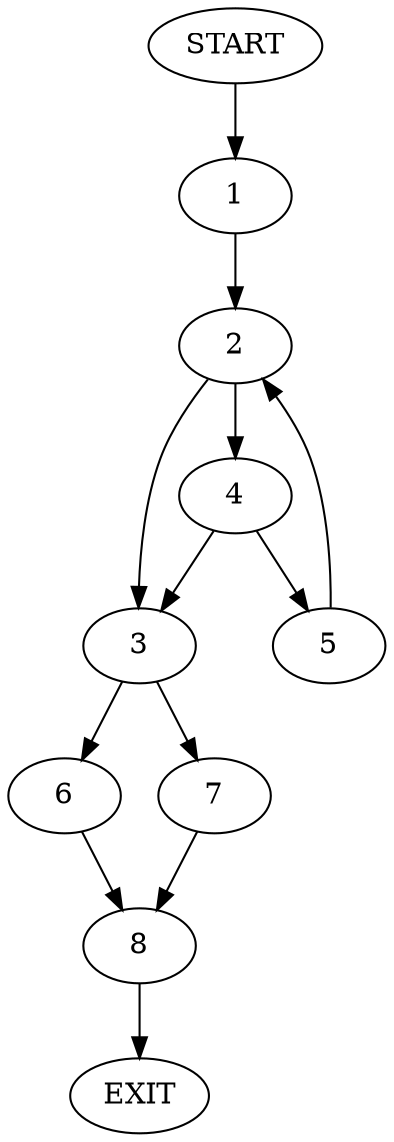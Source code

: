 digraph {
0 [label="START"]
9 [label="EXIT"]
0 -> 1
1 -> 2
2 -> 3
2 -> 4
4 -> 3
4 -> 5
3 -> 6
3 -> 7
5 -> 2
6 -> 8
7 -> 8
8 -> 9
}

